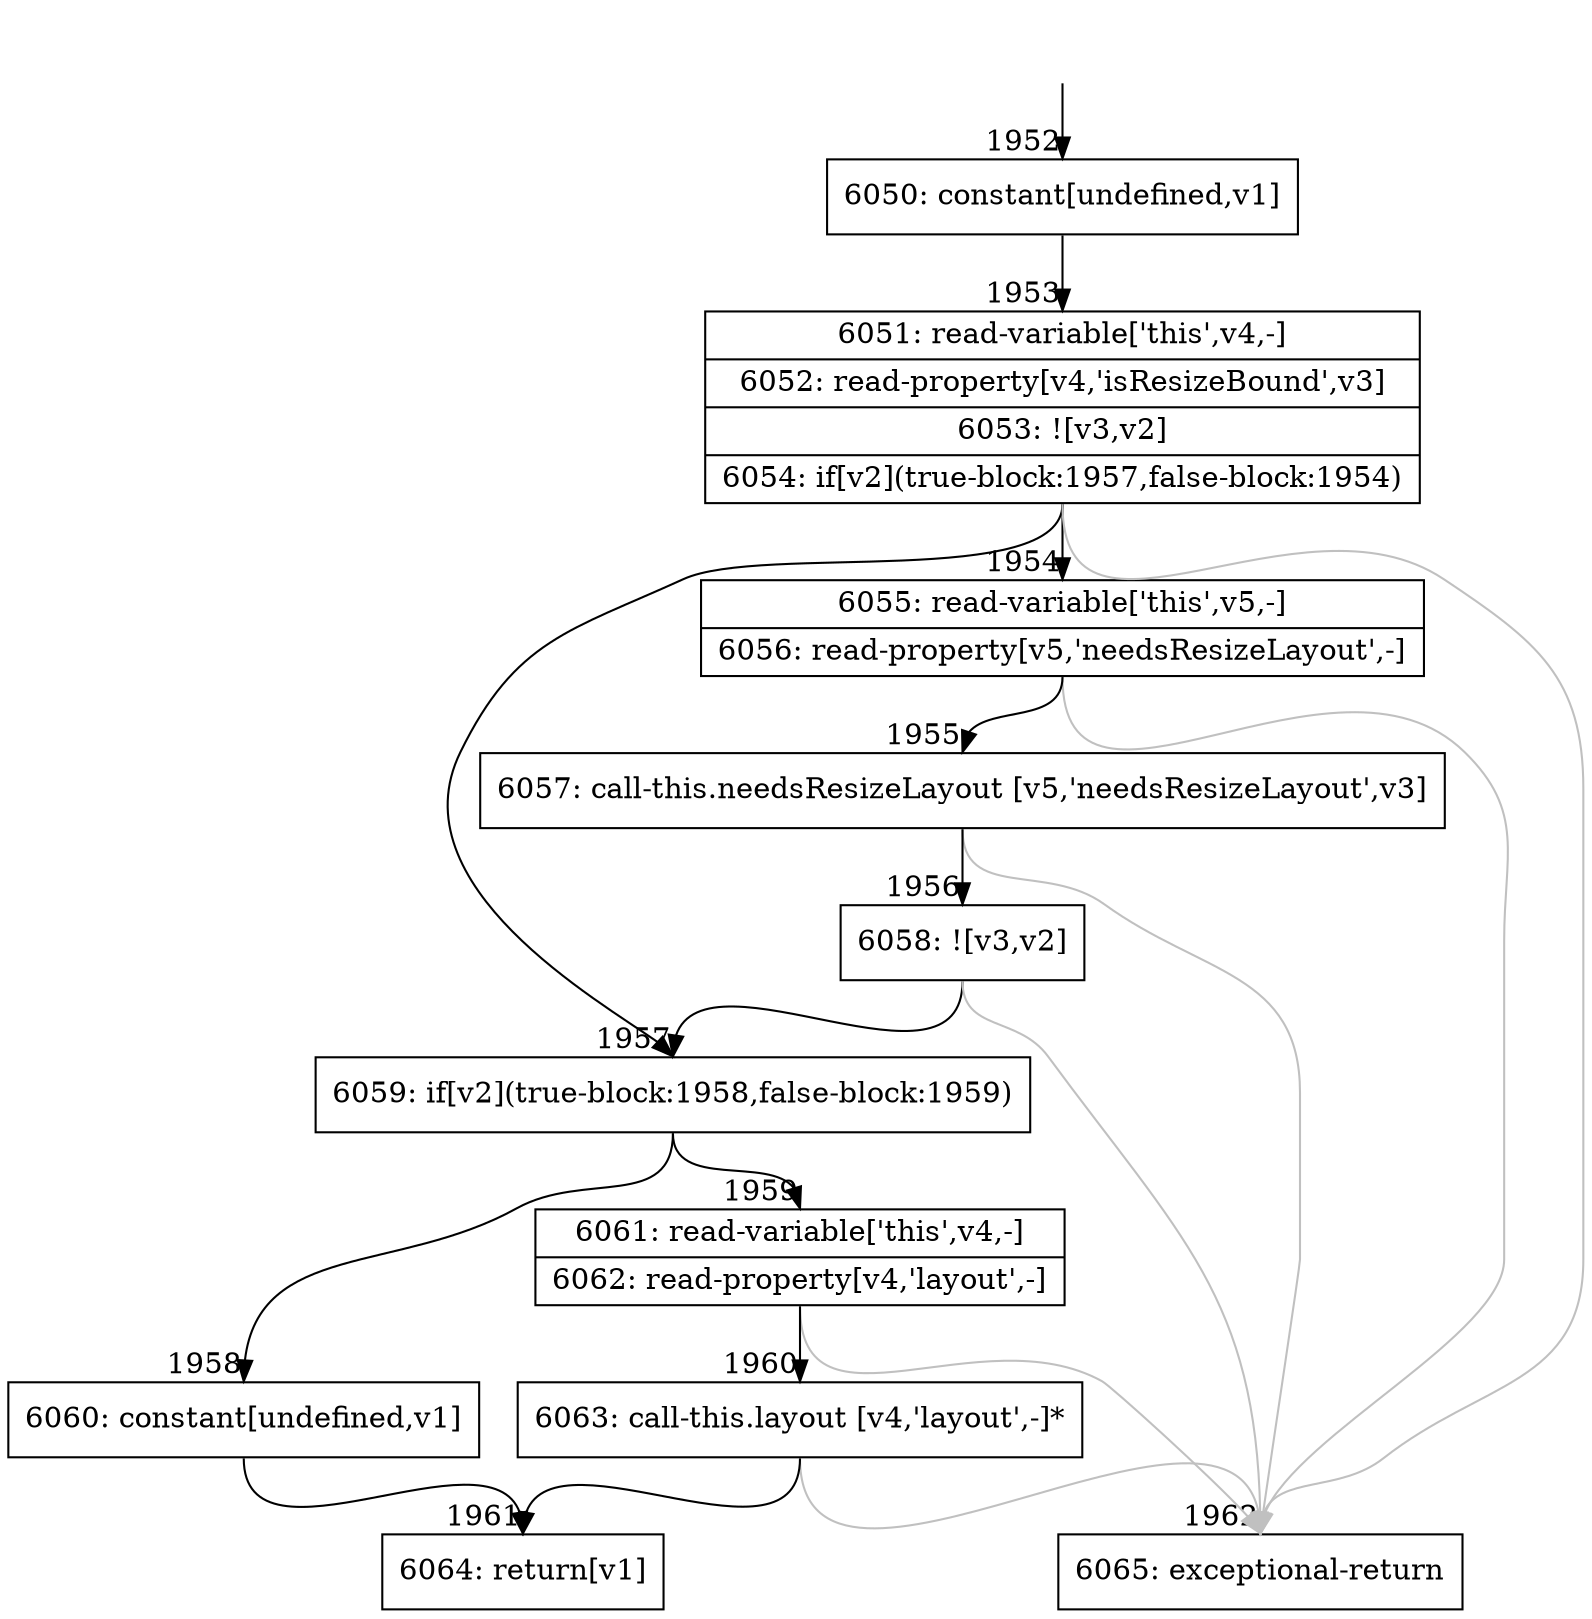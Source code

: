 digraph {
rankdir="TD"
BB_entry179[shape=none,label=""];
BB_entry179 -> BB1952 [tailport=s, headport=n, headlabel="    1952"]
BB1952 [shape=record label="{6050: constant[undefined,v1]}" ] 
BB1952 -> BB1953 [tailport=s, headport=n, headlabel="      1953"]
BB1953 [shape=record label="{6051: read-variable['this',v4,-]|6052: read-property[v4,'isResizeBound',v3]|6053: ![v3,v2]|6054: if[v2](true-block:1957,false-block:1954)}" ] 
BB1953 -> BB1957 [tailport=s, headport=n, headlabel="      1957"]
BB1953 -> BB1954 [tailport=s, headport=n, headlabel="      1954"]
BB1953 -> BB1962 [tailport=s, headport=n, color=gray, headlabel="      1962"]
BB1954 [shape=record label="{6055: read-variable['this',v5,-]|6056: read-property[v5,'needsResizeLayout',-]}" ] 
BB1954 -> BB1955 [tailport=s, headport=n, headlabel="      1955"]
BB1954 -> BB1962 [tailport=s, headport=n, color=gray]
BB1955 [shape=record label="{6057: call-this.needsResizeLayout [v5,'needsResizeLayout',v3]}" ] 
BB1955 -> BB1956 [tailport=s, headport=n, headlabel="      1956"]
BB1955 -> BB1962 [tailport=s, headport=n, color=gray]
BB1956 [shape=record label="{6058: ![v3,v2]}" ] 
BB1956 -> BB1957 [tailport=s, headport=n]
BB1956 -> BB1962 [tailport=s, headport=n, color=gray]
BB1957 [shape=record label="{6059: if[v2](true-block:1958,false-block:1959)}" ] 
BB1957 -> BB1958 [tailport=s, headport=n, headlabel="      1958"]
BB1957 -> BB1959 [tailport=s, headport=n, headlabel="      1959"]
BB1958 [shape=record label="{6060: constant[undefined,v1]}" ] 
BB1958 -> BB1961 [tailport=s, headport=n, headlabel="      1961"]
BB1959 [shape=record label="{6061: read-variable['this',v4,-]|6062: read-property[v4,'layout',-]}" ] 
BB1959 -> BB1960 [tailport=s, headport=n, headlabel="      1960"]
BB1959 -> BB1962 [tailport=s, headport=n, color=gray]
BB1960 [shape=record label="{6063: call-this.layout [v4,'layout',-]*}" ] 
BB1960 -> BB1961 [tailport=s, headport=n]
BB1960 -> BB1962 [tailport=s, headport=n, color=gray]
BB1961 [shape=record label="{6064: return[v1]}" ] 
BB1962 [shape=record label="{6065: exceptional-return}" ] 
//#$~ 2715
}
